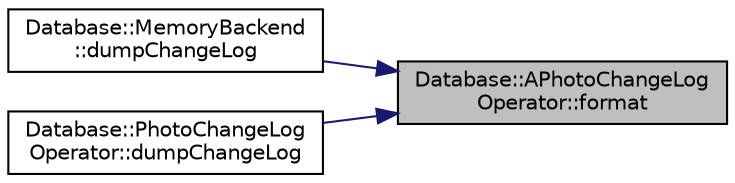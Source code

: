 digraph "Database::APhotoChangeLogOperator::format"
{
 // LATEX_PDF_SIZE
  edge [fontname="Helvetica",fontsize="10",labelfontname="Helvetica",labelfontsize="10"];
  node [fontname="Helvetica",fontsize="10",shape=record];
  rankdir="RL";
  Node1 [label="Database::APhotoChangeLog\lOperator::format",height=0.2,width=0.4,color="black", fillcolor="grey75", style="filled", fontcolor="black",tooltip=" "];
  Node1 -> Node2 [dir="back",color="midnightblue",fontsize="10",style="solid",fontname="Helvetica"];
  Node2 [label="Database::MemoryBackend\l::dumpChangeLog",height=0.2,width=0.4,color="black", fillcolor="white", style="filled",URL="$class_database_1_1_memory_backend.html#a00159d75ba30f09fcda63943597f8673",tooltip=" "];
  Node1 -> Node3 [dir="back",color="midnightblue",fontsize="10",style="solid",fontname="Helvetica"];
  Node3 [label="Database::PhotoChangeLog\lOperator::dumpChangeLog",height=0.2,width=0.4,color="black", fillcolor="white", style="filled",URL="$class_database_1_1_photo_change_log_operator.html#a7db577a42f476fc38da3d26fd4a9e2b3",tooltip=" "];
}
